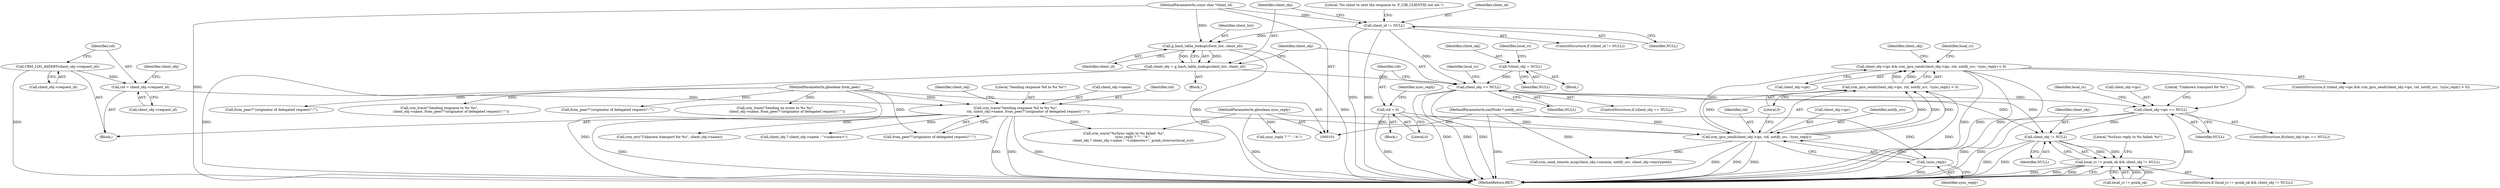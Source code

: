 digraph "0_pacemaker_564f7cc2a51dcd2f28ab12a13394f31be5aa3c93@pointer" {
"1000234" [label="(Call,client_obj->ipc == NULL)"];
"1000199" [label="(Call,client_obj->ipc && crm_ipcs_send(client_obj->ipc, rid, notify_src, !sync_reply) < 0)"];
"1000204" [label="(Call,crm_ipcs_send(client_obj->ipc, rid, notify_src, !sync_reply))"];
"1000166" [label="(Call,crm_trace(\"Sending response %d to %s %s\",\n                       rid, client_obj->name, from_peer?\"(originator of delegated request)\":\"\"))"];
"1000156" [label="(Call,rid = client_obj->request_id)"];
"1000152" [label="(Call,CRM_LOG_ASSERT(client_obj->request_id))"];
"1000105" [label="(MethodParameterIn,gboolean from_peer)"];
"1000141" [label="(Call,rid = 0)"];
"1000102" [label="(MethodParameterIn,xmlNode * notify_src)"];
"1000210" [label="(Call,!sync_reply)"];
"1000104" [label="(MethodParameterIn,gboolean sync_reply)"];
"1000203" [label="(Call,crm_ipcs_send(client_obj->ipc, rid, notify_src, !sync_reply) < 0)"];
"1000130" [label="(Call,client_obj == NULL)"];
"1000120" [label="(Call,client_obj = g_hash_table_lookup(client_list, client_id))"];
"1000122" [label="(Call,g_hash_table_lookup(client_list, client_id))"];
"1000116" [label="(Call,client_id != NULL)"];
"1000103" [label="(MethodParameterIn,const char *client_id)"];
"1000108" [label="(Call,*client_obj = NULL)"];
"1000250" [label="(Call,client_obj != NULL)"];
"1000246" [label="(Call,local_rc != pcmk_ok && client_obj != NULL)"];
"1000139" [label="(Block,)"];
"1000166" [label="(Call,crm_trace(\"Sending response %d to %s %s\",\n                       rid, client_obj->name, from_peer?\"(originator of delegated request)\":\"\"))"];
"1000250" [label="(Call,client_obj != NULL)"];
"1000198" [label="(ControlStructure,if (client_obj->ipc && crm_ipcs_send(client_obj->ipc, rid, notify_src, !sync_reply) < 0))"];
"1000224" [label="(Call,crm_send_remote_msg(client_obj->session, notify_src, client_obj->encrypted))"];
"1000128" [label="(Literal,\"No client to sent the response to. F_CIB_CLIENTID not set.\")"];
"1000247" [label="(Call,local_rc != pcmk_ok)"];
"1000221" [label="(Identifier,client_obj)"];
"1000122" [label="(Call,g_hash_table_lookup(client_list, client_id))"];
"1000246" [label="(Call,local_rc != pcmk_ok && client_obj != NULL)"];
"1000151" [label="(Block,)"];
"1000212" [label="(Literal,0)"];
"1000130" [label="(Call,client_obj == NULL)"];
"1000167" [label="(Literal,\"Sending response %d to %s %s\")"];
"1000194" [label="(Call,from_peer?\"(originator of delegated request)\":\"\")"];
"1000215" [label="(Identifier,local_rc)"];
"1000143" [label="(Literal,0)"];
"1000256" [label="(Call,sync_reply ? \"\" : \"A-\")"];
"1000252" [label="(Identifier,NULL)"];
"1000205" [label="(Call,client_obj->ipc)"];
"1000157" [label="(Identifier,rid)"];
"1000104" [label="(MethodParameterIn,gboolean sync_reply)"];
"1000248" [label="(Identifier,local_rc)"];
"1000204" [label="(Call,crm_ipcs_send(client_obj->ipc, rid, notify_src, !sync_reply))"];
"1000141" [label="(Call,rid = 0)"];
"1000117" [label="(Identifier,client_id)"];
"1000210" [label="(Call,!sync_reply)"];
"1000109" [label="(Identifier,client_obj)"];
"1000189" [label="(Call,crm_trace(\"Sending an event to %s %s\",\n                      client_obj->name, from_peer?\"(originator of delegated request)\":\"\"))"];
"1000110" [label="(Identifier,NULL)"];
"1000113" [label="(Identifier,local_rc)"];
"1000120" [label="(Call,client_obj = g_hash_table_lookup(client_list, client_id))"];
"1000251" [label="(Identifier,client_obj)"];
"1000156" [label="(Call,rid = client_obj->request_id)"];
"1000142" [label="(Identifier,rid)"];
"1000119" [label="(Block,)"];
"1000118" [label="(Identifier,NULL)"];
"1000135" [label="(Identifier,local_rc)"];
"1000169" [label="(Call,client_obj->name)"];
"1000203" [label="(Call,crm_ipcs_send(client_obj->ipc, rid, notify_src, !sync_reply) < 0)"];
"1000108" [label="(Call,*client_obj = NULL)"];
"1000200" [label="(Call,client_obj->ipc)"];
"1000211" [label="(Identifier,sync_reply)"];
"1000183" [label="(Call,from_peer?\"(originator of delegated request)\":\"\")"];
"1000129" [label="(ControlStructure,if (client_obj == NULL))"];
"1000153" [label="(Call,client_obj->request_id)"];
"1000178" [label="(Call,crm_trace(\"Sending response to %s %s\",\n                      client_obj->name, from_peer?\"(originator of delegated request)\":\"\"))"];
"1000240" [label="(Call,crm_err(\"Unknown transport for %s\", client_obj->name))"];
"1000124" [label="(Identifier,client_id)"];
"1000131" [label="(Identifier,client_obj)"];
"1000245" [label="(ControlStructure,if (local_rc != pcmk_ok && client_obj != NULL))"];
"1000168" [label="(Identifier,rid)"];
"1000103" [label="(MethodParameterIn,const char *client_id)"];
"1000255" [label="(Literal,\"%sSync reply to %s failed: %s\")"];
"1000163" [label="(Identifier,client_obj)"];
"1000235" [label="(Call,client_obj->ipc)"];
"1000106" [label="(Block,)"];
"1000102" [label="(MethodParameterIn,xmlNode * notify_src)"];
"1000233" [label="(ControlStructure,if(client_obj->ipc == NULL))"];
"1000241" [label="(Literal,\"Unknown transport for %s\")"];
"1000116" [label="(Call,client_id != NULL)"];
"1000238" [label="(Identifier,NULL)"];
"1000201" [label="(Identifier,client_obj)"];
"1000268" [label="(MethodReturn,RET)"];
"1000115" [label="(ControlStructure,if (client_id != NULL))"];
"1000152" [label="(Call,CRM_LOG_ASSERT(client_obj->request_id))"];
"1000260" [label="(Call,client_obj ? client_obj->name : \"<unknown>\")"];
"1000132" [label="(Identifier,NULL)"];
"1000145" [label="(Identifier,sync_reply)"];
"1000234" [label="(Call,client_obj->ipc == NULL)"];
"1000209" [label="(Identifier,notify_src)"];
"1000105" [label="(MethodParameterIn,gboolean from_peer)"];
"1000172" [label="(Call,from_peer?\"(originator of delegated request)\":\"\")"];
"1000208" [label="(Identifier,rid)"];
"1000199" [label="(Call,client_obj->ipc && crm_ipcs_send(client_obj->ipc, rid, notify_src, !sync_reply) < 0)"];
"1000158" [label="(Call,client_obj->request_id)"];
"1000121" [label="(Identifier,client_obj)"];
"1000123" [label="(Identifier,client_list)"];
"1000254" [label="(Call,crm_warn(\"%sSync reply to %s failed: %s\",\n                 sync_reply ? \"\" : \"A-\",\n                 client_obj ? client_obj->name : \"<unknown>\", pcmk_strerror(local_rc)))"];
"1000234" -> "1000233"  [label="AST: "];
"1000234" -> "1000238"  [label="CFG: "];
"1000235" -> "1000234"  [label="AST: "];
"1000238" -> "1000234"  [label="AST: "];
"1000241" -> "1000234"  [label="CFG: "];
"1000248" -> "1000234"  [label="CFG: "];
"1000234" -> "1000268"  [label="DDG: "];
"1000234" -> "1000268"  [label="DDG: "];
"1000234" -> "1000268"  [label="DDG: "];
"1000199" -> "1000234"  [label="DDG: "];
"1000130" -> "1000234"  [label="DDG: "];
"1000234" -> "1000250"  [label="DDG: "];
"1000199" -> "1000198"  [label="AST: "];
"1000199" -> "1000200"  [label="CFG: "];
"1000199" -> "1000203"  [label="CFG: "];
"1000200" -> "1000199"  [label="AST: "];
"1000203" -> "1000199"  [label="AST: "];
"1000215" -> "1000199"  [label="CFG: "];
"1000221" -> "1000199"  [label="CFG: "];
"1000199" -> "1000268"  [label="DDG: "];
"1000199" -> "1000268"  [label="DDG: "];
"1000199" -> "1000268"  [label="DDG: "];
"1000204" -> "1000199"  [label="DDG: "];
"1000203" -> "1000199"  [label="DDG: "];
"1000203" -> "1000199"  [label="DDG: "];
"1000204" -> "1000203"  [label="AST: "];
"1000204" -> "1000210"  [label="CFG: "];
"1000205" -> "1000204"  [label="AST: "];
"1000208" -> "1000204"  [label="AST: "];
"1000209" -> "1000204"  [label="AST: "];
"1000210" -> "1000204"  [label="AST: "];
"1000212" -> "1000204"  [label="CFG: "];
"1000204" -> "1000268"  [label="DDG: "];
"1000204" -> "1000268"  [label="DDG: "];
"1000204" -> "1000268"  [label="DDG: "];
"1000204" -> "1000203"  [label="DDG: "];
"1000204" -> "1000203"  [label="DDG: "];
"1000204" -> "1000203"  [label="DDG: "];
"1000204" -> "1000203"  [label="DDG: "];
"1000166" -> "1000204"  [label="DDG: "];
"1000141" -> "1000204"  [label="DDG: "];
"1000102" -> "1000204"  [label="DDG: "];
"1000210" -> "1000204"  [label="DDG: "];
"1000204" -> "1000224"  [label="DDG: "];
"1000166" -> "1000151"  [label="AST: "];
"1000166" -> "1000172"  [label="CFG: "];
"1000167" -> "1000166"  [label="AST: "];
"1000168" -> "1000166"  [label="AST: "];
"1000169" -> "1000166"  [label="AST: "];
"1000172" -> "1000166"  [label="AST: "];
"1000201" -> "1000166"  [label="CFG: "];
"1000166" -> "1000268"  [label="DDG: "];
"1000166" -> "1000268"  [label="DDG: "];
"1000166" -> "1000268"  [label="DDG: "];
"1000166" -> "1000268"  [label="DDG: "];
"1000156" -> "1000166"  [label="DDG: "];
"1000105" -> "1000166"  [label="DDG: "];
"1000166" -> "1000240"  [label="DDG: "];
"1000166" -> "1000254"  [label="DDG: "];
"1000166" -> "1000260"  [label="DDG: "];
"1000156" -> "1000151"  [label="AST: "];
"1000156" -> "1000158"  [label="CFG: "];
"1000157" -> "1000156"  [label="AST: "];
"1000158" -> "1000156"  [label="AST: "];
"1000163" -> "1000156"  [label="CFG: "];
"1000152" -> "1000156"  [label="DDG: "];
"1000152" -> "1000151"  [label="AST: "];
"1000152" -> "1000153"  [label="CFG: "];
"1000153" -> "1000152"  [label="AST: "];
"1000157" -> "1000152"  [label="CFG: "];
"1000152" -> "1000268"  [label="DDG: "];
"1000105" -> "1000101"  [label="AST: "];
"1000105" -> "1000268"  [label="DDG: "];
"1000105" -> "1000172"  [label="DDG: "];
"1000105" -> "1000178"  [label="DDG: "];
"1000105" -> "1000183"  [label="DDG: "];
"1000105" -> "1000189"  [label="DDG: "];
"1000105" -> "1000194"  [label="DDG: "];
"1000141" -> "1000139"  [label="AST: "];
"1000141" -> "1000143"  [label="CFG: "];
"1000142" -> "1000141"  [label="AST: "];
"1000143" -> "1000141"  [label="AST: "];
"1000145" -> "1000141"  [label="CFG: "];
"1000141" -> "1000268"  [label="DDG: "];
"1000102" -> "1000101"  [label="AST: "];
"1000102" -> "1000268"  [label="DDG: "];
"1000102" -> "1000224"  [label="DDG: "];
"1000210" -> "1000211"  [label="CFG: "];
"1000211" -> "1000210"  [label="AST: "];
"1000210" -> "1000268"  [label="DDG: "];
"1000104" -> "1000210"  [label="DDG: "];
"1000104" -> "1000101"  [label="AST: "];
"1000104" -> "1000268"  [label="DDG: "];
"1000104" -> "1000254"  [label="DDG: "];
"1000104" -> "1000256"  [label="DDG: "];
"1000203" -> "1000212"  [label="CFG: "];
"1000212" -> "1000203"  [label="AST: "];
"1000203" -> "1000268"  [label="DDG: "];
"1000130" -> "1000129"  [label="AST: "];
"1000130" -> "1000132"  [label="CFG: "];
"1000131" -> "1000130"  [label="AST: "];
"1000132" -> "1000130"  [label="AST: "];
"1000135" -> "1000130"  [label="CFG: "];
"1000142" -> "1000130"  [label="CFG: "];
"1000130" -> "1000268"  [label="DDG: "];
"1000130" -> "1000268"  [label="DDG: "];
"1000130" -> "1000268"  [label="DDG: "];
"1000120" -> "1000130"  [label="DDG: "];
"1000108" -> "1000130"  [label="DDG: "];
"1000116" -> "1000130"  [label="DDG: "];
"1000130" -> "1000250"  [label="DDG: "];
"1000130" -> "1000250"  [label="DDG: "];
"1000120" -> "1000119"  [label="AST: "];
"1000120" -> "1000122"  [label="CFG: "];
"1000121" -> "1000120"  [label="AST: "];
"1000122" -> "1000120"  [label="AST: "];
"1000131" -> "1000120"  [label="CFG: "];
"1000120" -> "1000268"  [label="DDG: "];
"1000122" -> "1000120"  [label="DDG: "];
"1000122" -> "1000120"  [label="DDG: "];
"1000122" -> "1000124"  [label="CFG: "];
"1000123" -> "1000122"  [label="AST: "];
"1000124" -> "1000122"  [label="AST: "];
"1000122" -> "1000268"  [label="DDG: "];
"1000122" -> "1000268"  [label="DDG: "];
"1000116" -> "1000122"  [label="DDG: "];
"1000103" -> "1000122"  [label="DDG: "];
"1000116" -> "1000115"  [label="AST: "];
"1000116" -> "1000118"  [label="CFG: "];
"1000117" -> "1000116"  [label="AST: "];
"1000118" -> "1000116"  [label="AST: "];
"1000121" -> "1000116"  [label="CFG: "];
"1000128" -> "1000116"  [label="CFG: "];
"1000116" -> "1000268"  [label="DDG: "];
"1000116" -> "1000268"  [label="DDG: "];
"1000103" -> "1000116"  [label="DDG: "];
"1000103" -> "1000101"  [label="AST: "];
"1000103" -> "1000268"  [label="DDG: "];
"1000108" -> "1000106"  [label="AST: "];
"1000108" -> "1000110"  [label="CFG: "];
"1000109" -> "1000108"  [label="AST: "];
"1000110" -> "1000108"  [label="AST: "];
"1000113" -> "1000108"  [label="CFG: "];
"1000250" -> "1000246"  [label="AST: "];
"1000250" -> "1000252"  [label="CFG: "];
"1000251" -> "1000250"  [label="AST: "];
"1000252" -> "1000250"  [label="AST: "];
"1000246" -> "1000250"  [label="CFG: "];
"1000250" -> "1000268"  [label="DDG: "];
"1000250" -> "1000268"  [label="DDG: "];
"1000250" -> "1000246"  [label="DDG: "];
"1000250" -> "1000246"  [label="DDG: "];
"1000246" -> "1000245"  [label="AST: "];
"1000246" -> "1000247"  [label="CFG: "];
"1000247" -> "1000246"  [label="AST: "];
"1000255" -> "1000246"  [label="CFG: "];
"1000268" -> "1000246"  [label="CFG: "];
"1000246" -> "1000268"  [label="DDG: "];
"1000246" -> "1000268"  [label="DDG: "];
"1000246" -> "1000268"  [label="DDG: "];
"1000247" -> "1000246"  [label="DDG: "];
"1000247" -> "1000246"  [label="DDG: "];
}
